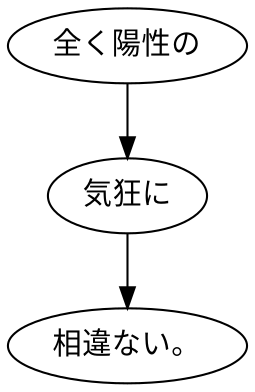 digraph graph6355 {
	node0 [label="全く陽性の"];
	node1 [label="気狂に"];
	node2 [label="相違ない。"];
	node0 -> node1;
	node1 -> node2;
}
